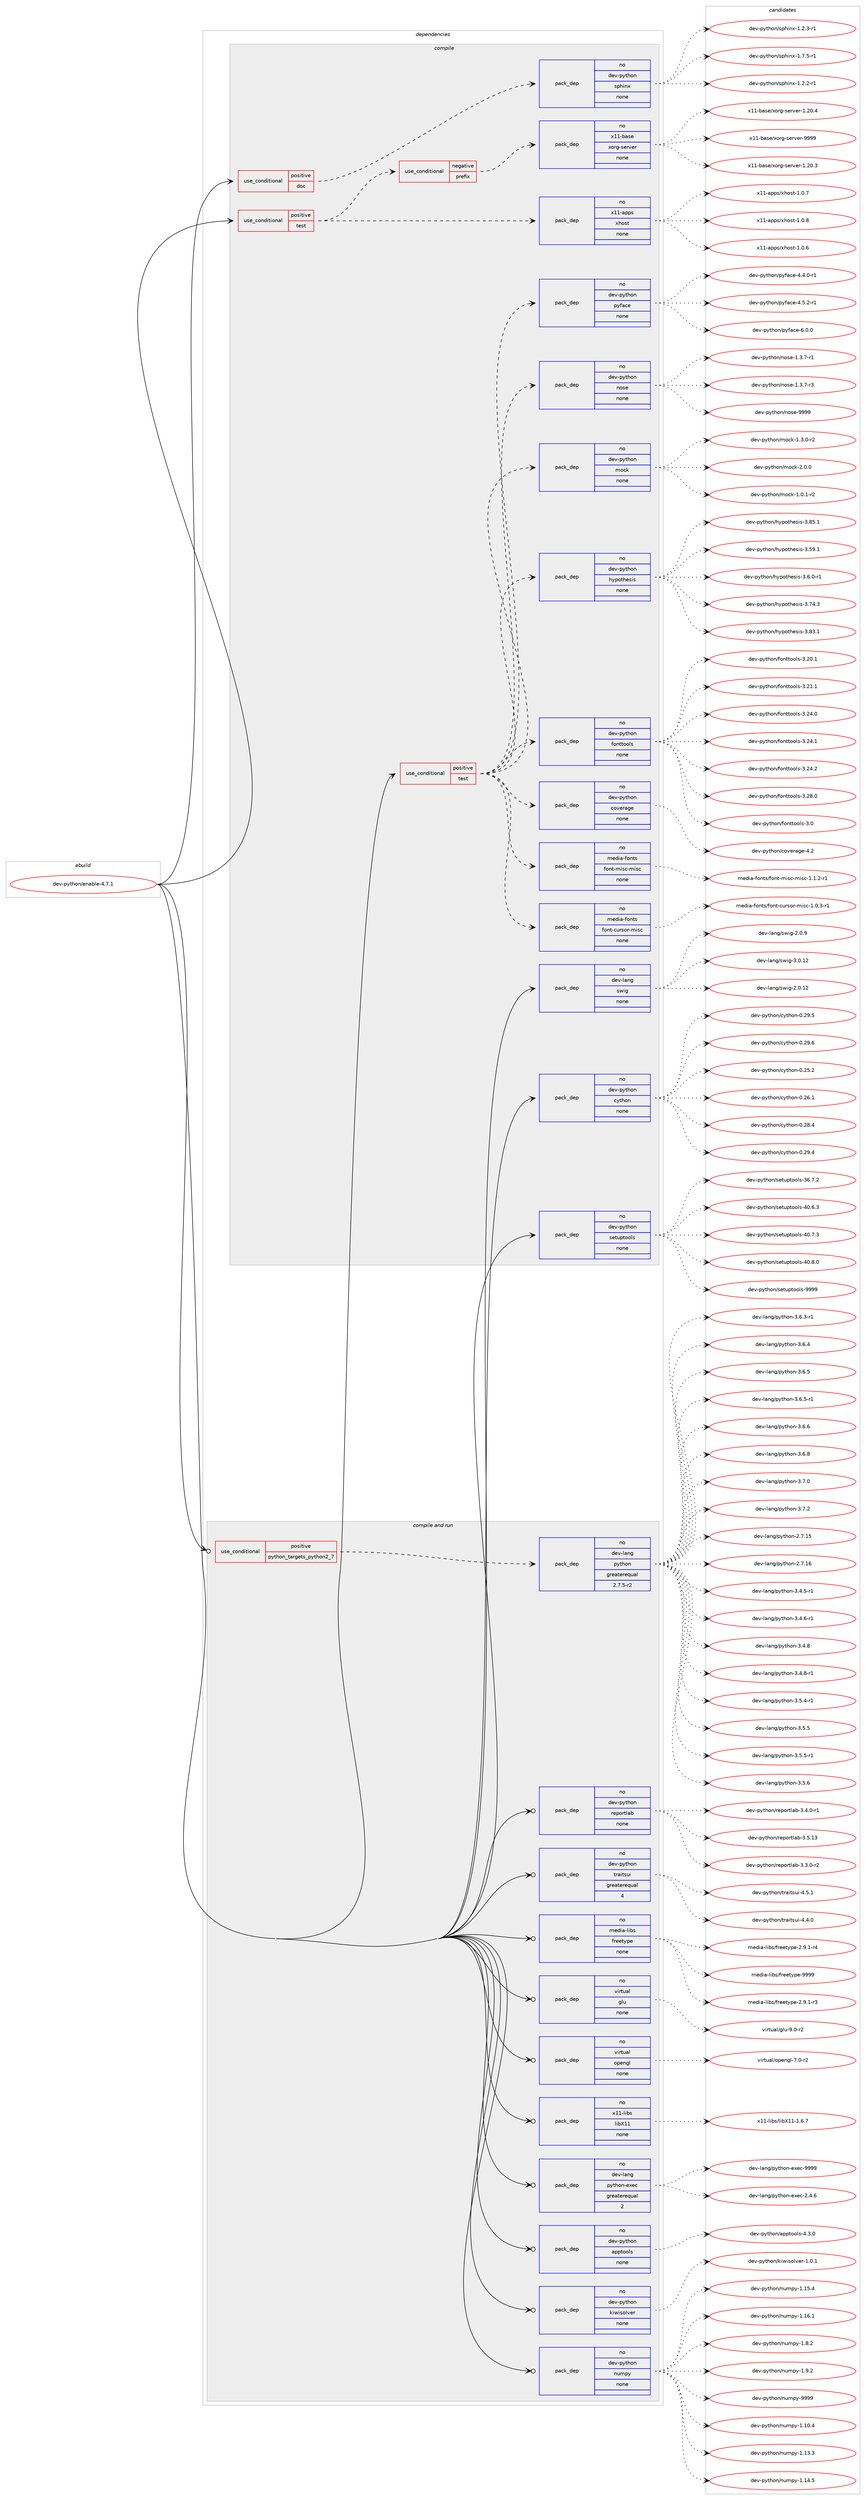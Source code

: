 digraph prolog {

# *************
# Graph options
# *************

newrank=true;
concentrate=true;
compound=true;
graph [rankdir=LR,fontname=Helvetica,fontsize=10,ranksep=1.5];#, ranksep=2.5, nodesep=0.2];
edge  [arrowhead=vee];
node  [fontname=Helvetica,fontsize=10];

# **********
# The ebuild
# **********

subgraph cluster_leftcol {
color=gray;
rank=same;
label=<<i>ebuild</i>>;
id [label="dev-python/enable-4.7.1", color=red, width=4, href="../dev-python/enable-4.7.1.svg"];
}

# ****************
# The dependencies
# ****************

subgraph cluster_midcol {
color=gray;
label=<<i>dependencies</i>>;
subgraph cluster_compile {
fillcolor="#eeeeee";
style=filled;
label=<<i>compile</i>>;
subgraph cond373890 {
dependency1407908 [label=<<TABLE BORDER="0" CELLBORDER="1" CELLSPACING="0" CELLPADDING="4"><TR><TD ROWSPAN="3" CELLPADDING="10">use_conditional</TD></TR><TR><TD>positive</TD></TR><TR><TD>doc</TD></TR></TABLE>>, shape=none, color=red];
subgraph pack1010760 {
dependency1407909 [label=<<TABLE BORDER="0" CELLBORDER="1" CELLSPACING="0" CELLPADDING="4" WIDTH="220"><TR><TD ROWSPAN="6" CELLPADDING="30">pack_dep</TD></TR><TR><TD WIDTH="110">no</TD></TR><TR><TD>dev-python</TD></TR><TR><TD>sphinx</TD></TR><TR><TD>none</TD></TR><TR><TD></TD></TR></TABLE>>, shape=none, color=blue];
}
dependency1407908:e -> dependency1407909:w [weight=20,style="dashed",arrowhead="vee"];
}
id:e -> dependency1407908:w [weight=20,style="solid",arrowhead="vee"];
subgraph cond373891 {
dependency1407910 [label=<<TABLE BORDER="0" CELLBORDER="1" CELLSPACING="0" CELLPADDING="4"><TR><TD ROWSPAN="3" CELLPADDING="10">use_conditional</TD></TR><TR><TD>positive</TD></TR><TR><TD>test</TD></TR></TABLE>>, shape=none, color=red];
subgraph cond373892 {
dependency1407911 [label=<<TABLE BORDER="0" CELLBORDER="1" CELLSPACING="0" CELLPADDING="4"><TR><TD ROWSPAN="3" CELLPADDING="10">use_conditional</TD></TR><TR><TD>negative</TD></TR><TR><TD>prefix</TD></TR></TABLE>>, shape=none, color=red];
subgraph pack1010761 {
dependency1407912 [label=<<TABLE BORDER="0" CELLBORDER="1" CELLSPACING="0" CELLPADDING="4" WIDTH="220"><TR><TD ROWSPAN="6" CELLPADDING="30">pack_dep</TD></TR><TR><TD WIDTH="110">no</TD></TR><TR><TD>x11-base</TD></TR><TR><TD>xorg-server</TD></TR><TR><TD>none</TD></TR><TR><TD></TD></TR></TABLE>>, shape=none, color=blue];
}
dependency1407911:e -> dependency1407912:w [weight=20,style="dashed",arrowhead="vee"];
}
dependency1407910:e -> dependency1407911:w [weight=20,style="dashed",arrowhead="vee"];
subgraph pack1010762 {
dependency1407913 [label=<<TABLE BORDER="0" CELLBORDER="1" CELLSPACING="0" CELLPADDING="4" WIDTH="220"><TR><TD ROWSPAN="6" CELLPADDING="30">pack_dep</TD></TR><TR><TD WIDTH="110">no</TD></TR><TR><TD>x11-apps</TD></TR><TR><TD>xhost</TD></TR><TR><TD>none</TD></TR><TR><TD></TD></TR></TABLE>>, shape=none, color=blue];
}
dependency1407910:e -> dependency1407913:w [weight=20,style="dashed",arrowhead="vee"];
}
id:e -> dependency1407910:w [weight=20,style="solid",arrowhead="vee"];
subgraph cond373893 {
dependency1407914 [label=<<TABLE BORDER="0" CELLBORDER="1" CELLSPACING="0" CELLPADDING="4"><TR><TD ROWSPAN="3" CELLPADDING="10">use_conditional</TD></TR><TR><TD>positive</TD></TR><TR><TD>test</TD></TR></TABLE>>, shape=none, color=red];
subgraph pack1010763 {
dependency1407915 [label=<<TABLE BORDER="0" CELLBORDER="1" CELLSPACING="0" CELLPADDING="4" WIDTH="220"><TR><TD ROWSPAN="6" CELLPADDING="30">pack_dep</TD></TR><TR><TD WIDTH="110">no</TD></TR><TR><TD>dev-python</TD></TR><TR><TD>coverage</TD></TR><TR><TD>none</TD></TR><TR><TD></TD></TR></TABLE>>, shape=none, color=blue];
}
dependency1407914:e -> dependency1407915:w [weight=20,style="dashed",arrowhead="vee"];
subgraph pack1010764 {
dependency1407916 [label=<<TABLE BORDER="0" CELLBORDER="1" CELLSPACING="0" CELLPADDING="4" WIDTH="220"><TR><TD ROWSPAN="6" CELLPADDING="30">pack_dep</TD></TR><TR><TD WIDTH="110">no</TD></TR><TR><TD>dev-python</TD></TR><TR><TD>fonttools</TD></TR><TR><TD>none</TD></TR><TR><TD></TD></TR></TABLE>>, shape=none, color=blue];
}
dependency1407914:e -> dependency1407916:w [weight=20,style="dashed",arrowhead="vee"];
subgraph pack1010765 {
dependency1407917 [label=<<TABLE BORDER="0" CELLBORDER="1" CELLSPACING="0" CELLPADDING="4" WIDTH="220"><TR><TD ROWSPAN="6" CELLPADDING="30">pack_dep</TD></TR><TR><TD WIDTH="110">no</TD></TR><TR><TD>dev-python</TD></TR><TR><TD>hypothesis</TD></TR><TR><TD>none</TD></TR><TR><TD></TD></TR></TABLE>>, shape=none, color=blue];
}
dependency1407914:e -> dependency1407917:w [weight=20,style="dashed",arrowhead="vee"];
subgraph pack1010766 {
dependency1407918 [label=<<TABLE BORDER="0" CELLBORDER="1" CELLSPACING="0" CELLPADDING="4" WIDTH="220"><TR><TD ROWSPAN="6" CELLPADDING="30">pack_dep</TD></TR><TR><TD WIDTH="110">no</TD></TR><TR><TD>dev-python</TD></TR><TR><TD>mock</TD></TR><TR><TD>none</TD></TR><TR><TD></TD></TR></TABLE>>, shape=none, color=blue];
}
dependency1407914:e -> dependency1407918:w [weight=20,style="dashed",arrowhead="vee"];
subgraph pack1010767 {
dependency1407919 [label=<<TABLE BORDER="0" CELLBORDER="1" CELLSPACING="0" CELLPADDING="4" WIDTH="220"><TR><TD ROWSPAN="6" CELLPADDING="30">pack_dep</TD></TR><TR><TD WIDTH="110">no</TD></TR><TR><TD>dev-python</TD></TR><TR><TD>nose</TD></TR><TR><TD>none</TD></TR><TR><TD></TD></TR></TABLE>>, shape=none, color=blue];
}
dependency1407914:e -> dependency1407919:w [weight=20,style="dashed",arrowhead="vee"];
subgraph pack1010768 {
dependency1407920 [label=<<TABLE BORDER="0" CELLBORDER="1" CELLSPACING="0" CELLPADDING="4" WIDTH="220"><TR><TD ROWSPAN="6" CELLPADDING="30">pack_dep</TD></TR><TR><TD WIDTH="110">no</TD></TR><TR><TD>dev-python</TD></TR><TR><TD>pyface</TD></TR><TR><TD>none</TD></TR><TR><TD></TD></TR></TABLE>>, shape=none, color=blue];
}
dependency1407914:e -> dependency1407920:w [weight=20,style="dashed",arrowhead="vee"];
subgraph pack1010769 {
dependency1407921 [label=<<TABLE BORDER="0" CELLBORDER="1" CELLSPACING="0" CELLPADDING="4" WIDTH="220"><TR><TD ROWSPAN="6" CELLPADDING="30">pack_dep</TD></TR><TR><TD WIDTH="110">no</TD></TR><TR><TD>media-fonts</TD></TR><TR><TD>font-cursor-misc</TD></TR><TR><TD>none</TD></TR><TR><TD></TD></TR></TABLE>>, shape=none, color=blue];
}
dependency1407914:e -> dependency1407921:w [weight=20,style="dashed",arrowhead="vee"];
subgraph pack1010770 {
dependency1407922 [label=<<TABLE BORDER="0" CELLBORDER="1" CELLSPACING="0" CELLPADDING="4" WIDTH="220"><TR><TD ROWSPAN="6" CELLPADDING="30">pack_dep</TD></TR><TR><TD WIDTH="110">no</TD></TR><TR><TD>media-fonts</TD></TR><TR><TD>font-misc-misc</TD></TR><TR><TD>none</TD></TR><TR><TD></TD></TR></TABLE>>, shape=none, color=blue];
}
dependency1407914:e -> dependency1407922:w [weight=20,style="dashed",arrowhead="vee"];
}
id:e -> dependency1407914:w [weight=20,style="solid",arrowhead="vee"];
subgraph pack1010771 {
dependency1407923 [label=<<TABLE BORDER="0" CELLBORDER="1" CELLSPACING="0" CELLPADDING="4" WIDTH="220"><TR><TD ROWSPAN="6" CELLPADDING="30">pack_dep</TD></TR><TR><TD WIDTH="110">no</TD></TR><TR><TD>dev-lang</TD></TR><TR><TD>swig</TD></TR><TR><TD>none</TD></TR><TR><TD></TD></TR></TABLE>>, shape=none, color=blue];
}
id:e -> dependency1407923:w [weight=20,style="solid",arrowhead="vee"];
subgraph pack1010772 {
dependency1407924 [label=<<TABLE BORDER="0" CELLBORDER="1" CELLSPACING="0" CELLPADDING="4" WIDTH="220"><TR><TD ROWSPAN="6" CELLPADDING="30">pack_dep</TD></TR><TR><TD WIDTH="110">no</TD></TR><TR><TD>dev-python</TD></TR><TR><TD>cython</TD></TR><TR><TD>none</TD></TR><TR><TD></TD></TR></TABLE>>, shape=none, color=blue];
}
id:e -> dependency1407924:w [weight=20,style="solid",arrowhead="vee"];
subgraph pack1010773 {
dependency1407925 [label=<<TABLE BORDER="0" CELLBORDER="1" CELLSPACING="0" CELLPADDING="4" WIDTH="220"><TR><TD ROWSPAN="6" CELLPADDING="30">pack_dep</TD></TR><TR><TD WIDTH="110">no</TD></TR><TR><TD>dev-python</TD></TR><TR><TD>setuptools</TD></TR><TR><TD>none</TD></TR><TR><TD></TD></TR></TABLE>>, shape=none, color=blue];
}
id:e -> dependency1407925:w [weight=20,style="solid",arrowhead="vee"];
}
subgraph cluster_compileandrun {
fillcolor="#eeeeee";
style=filled;
label=<<i>compile and run</i>>;
subgraph cond373894 {
dependency1407926 [label=<<TABLE BORDER="0" CELLBORDER="1" CELLSPACING="0" CELLPADDING="4"><TR><TD ROWSPAN="3" CELLPADDING="10">use_conditional</TD></TR><TR><TD>positive</TD></TR><TR><TD>python_targets_python2_7</TD></TR></TABLE>>, shape=none, color=red];
subgraph pack1010774 {
dependency1407927 [label=<<TABLE BORDER="0" CELLBORDER="1" CELLSPACING="0" CELLPADDING="4" WIDTH="220"><TR><TD ROWSPAN="6" CELLPADDING="30">pack_dep</TD></TR><TR><TD WIDTH="110">no</TD></TR><TR><TD>dev-lang</TD></TR><TR><TD>python</TD></TR><TR><TD>greaterequal</TD></TR><TR><TD>2.7.5-r2</TD></TR></TABLE>>, shape=none, color=blue];
}
dependency1407926:e -> dependency1407927:w [weight=20,style="dashed",arrowhead="vee"];
}
id:e -> dependency1407926:w [weight=20,style="solid",arrowhead="odotvee"];
subgraph pack1010775 {
dependency1407928 [label=<<TABLE BORDER="0" CELLBORDER="1" CELLSPACING="0" CELLPADDING="4" WIDTH="220"><TR><TD ROWSPAN="6" CELLPADDING="30">pack_dep</TD></TR><TR><TD WIDTH="110">no</TD></TR><TR><TD>dev-lang</TD></TR><TR><TD>python-exec</TD></TR><TR><TD>greaterequal</TD></TR><TR><TD>2</TD></TR></TABLE>>, shape=none, color=blue];
}
id:e -> dependency1407928:w [weight=20,style="solid",arrowhead="odotvee"];
subgraph pack1010776 {
dependency1407929 [label=<<TABLE BORDER="0" CELLBORDER="1" CELLSPACING="0" CELLPADDING="4" WIDTH="220"><TR><TD ROWSPAN="6" CELLPADDING="30">pack_dep</TD></TR><TR><TD WIDTH="110">no</TD></TR><TR><TD>dev-python</TD></TR><TR><TD>apptools</TD></TR><TR><TD>none</TD></TR><TR><TD></TD></TR></TABLE>>, shape=none, color=blue];
}
id:e -> dependency1407929:w [weight=20,style="solid",arrowhead="odotvee"];
subgraph pack1010777 {
dependency1407930 [label=<<TABLE BORDER="0" CELLBORDER="1" CELLSPACING="0" CELLPADDING="4" WIDTH="220"><TR><TD ROWSPAN="6" CELLPADDING="30">pack_dep</TD></TR><TR><TD WIDTH="110">no</TD></TR><TR><TD>dev-python</TD></TR><TR><TD>kiwisolver</TD></TR><TR><TD>none</TD></TR><TR><TD></TD></TR></TABLE>>, shape=none, color=blue];
}
id:e -> dependency1407930:w [weight=20,style="solid",arrowhead="odotvee"];
subgraph pack1010778 {
dependency1407931 [label=<<TABLE BORDER="0" CELLBORDER="1" CELLSPACING="0" CELLPADDING="4" WIDTH="220"><TR><TD ROWSPAN="6" CELLPADDING="30">pack_dep</TD></TR><TR><TD WIDTH="110">no</TD></TR><TR><TD>dev-python</TD></TR><TR><TD>numpy</TD></TR><TR><TD>none</TD></TR><TR><TD></TD></TR></TABLE>>, shape=none, color=blue];
}
id:e -> dependency1407931:w [weight=20,style="solid",arrowhead="odotvee"];
subgraph pack1010779 {
dependency1407932 [label=<<TABLE BORDER="0" CELLBORDER="1" CELLSPACING="0" CELLPADDING="4" WIDTH="220"><TR><TD ROWSPAN="6" CELLPADDING="30">pack_dep</TD></TR><TR><TD WIDTH="110">no</TD></TR><TR><TD>dev-python</TD></TR><TR><TD>reportlab</TD></TR><TR><TD>none</TD></TR><TR><TD></TD></TR></TABLE>>, shape=none, color=blue];
}
id:e -> dependency1407932:w [weight=20,style="solid",arrowhead="odotvee"];
subgraph pack1010780 {
dependency1407933 [label=<<TABLE BORDER="0" CELLBORDER="1" CELLSPACING="0" CELLPADDING="4" WIDTH="220"><TR><TD ROWSPAN="6" CELLPADDING="30">pack_dep</TD></TR><TR><TD WIDTH="110">no</TD></TR><TR><TD>dev-python</TD></TR><TR><TD>traitsui</TD></TR><TR><TD>greaterequal</TD></TR><TR><TD>4</TD></TR></TABLE>>, shape=none, color=blue];
}
id:e -> dependency1407933:w [weight=20,style="solid",arrowhead="odotvee"];
subgraph pack1010781 {
dependency1407934 [label=<<TABLE BORDER="0" CELLBORDER="1" CELLSPACING="0" CELLPADDING="4" WIDTH="220"><TR><TD ROWSPAN="6" CELLPADDING="30">pack_dep</TD></TR><TR><TD WIDTH="110">no</TD></TR><TR><TD>media-libs</TD></TR><TR><TD>freetype</TD></TR><TR><TD>none</TD></TR><TR><TD></TD></TR></TABLE>>, shape=none, color=blue];
}
id:e -> dependency1407934:w [weight=20,style="solid",arrowhead="odotvee"];
subgraph pack1010782 {
dependency1407935 [label=<<TABLE BORDER="0" CELLBORDER="1" CELLSPACING="0" CELLPADDING="4" WIDTH="220"><TR><TD ROWSPAN="6" CELLPADDING="30">pack_dep</TD></TR><TR><TD WIDTH="110">no</TD></TR><TR><TD>virtual</TD></TR><TR><TD>glu</TD></TR><TR><TD>none</TD></TR><TR><TD></TD></TR></TABLE>>, shape=none, color=blue];
}
id:e -> dependency1407935:w [weight=20,style="solid",arrowhead="odotvee"];
subgraph pack1010783 {
dependency1407936 [label=<<TABLE BORDER="0" CELLBORDER="1" CELLSPACING="0" CELLPADDING="4" WIDTH="220"><TR><TD ROWSPAN="6" CELLPADDING="30">pack_dep</TD></TR><TR><TD WIDTH="110">no</TD></TR><TR><TD>virtual</TD></TR><TR><TD>opengl</TD></TR><TR><TD>none</TD></TR><TR><TD></TD></TR></TABLE>>, shape=none, color=blue];
}
id:e -> dependency1407936:w [weight=20,style="solid",arrowhead="odotvee"];
subgraph pack1010784 {
dependency1407937 [label=<<TABLE BORDER="0" CELLBORDER="1" CELLSPACING="0" CELLPADDING="4" WIDTH="220"><TR><TD ROWSPAN="6" CELLPADDING="30">pack_dep</TD></TR><TR><TD WIDTH="110">no</TD></TR><TR><TD>x11-libs</TD></TR><TR><TD>libX11</TD></TR><TR><TD>none</TD></TR><TR><TD></TD></TR></TABLE>>, shape=none, color=blue];
}
id:e -> dependency1407937:w [weight=20,style="solid",arrowhead="odotvee"];
}
subgraph cluster_run {
fillcolor="#eeeeee";
style=filled;
label=<<i>run</i>>;
}
}

# **************
# The candidates
# **************

subgraph cluster_choices {
rank=same;
color=gray;
label=<<i>candidates</i>>;

subgraph choice1010760 {
color=black;
nodesep=1;
choice10010111845112121116104111110471151121041051101204549465046504511449 [label="dev-python/sphinx-1.2.2-r1", color=red, width=4,href="../dev-python/sphinx-1.2.2-r1.svg"];
choice10010111845112121116104111110471151121041051101204549465046514511449 [label="dev-python/sphinx-1.2.3-r1", color=red, width=4,href="../dev-python/sphinx-1.2.3-r1.svg"];
choice10010111845112121116104111110471151121041051101204549465546534511449 [label="dev-python/sphinx-1.7.5-r1", color=red, width=4,href="../dev-python/sphinx-1.7.5-r1.svg"];
dependency1407909:e -> choice10010111845112121116104111110471151121041051101204549465046504511449:w [style=dotted,weight="100"];
dependency1407909:e -> choice10010111845112121116104111110471151121041051101204549465046514511449:w [style=dotted,weight="100"];
dependency1407909:e -> choice10010111845112121116104111110471151121041051101204549465546534511449:w [style=dotted,weight="100"];
}
subgraph choice1010761 {
color=black;
nodesep=1;
choice1204949459897115101471201111141034511510111411810111445494650484651 [label="x11-base/xorg-server-1.20.3", color=red, width=4,href="../x11-base/xorg-server-1.20.3.svg"];
choice1204949459897115101471201111141034511510111411810111445494650484652 [label="x11-base/xorg-server-1.20.4", color=red, width=4,href="../x11-base/xorg-server-1.20.4.svg"];
choice120494945989711510147120111114103451151011141181011144557575757 [label="x11-base/xorg-server-9999", color=red, width=4,href="../x11-base/xorg-server-9999.svg"];
dependency1407912:e -> choice1204949459897115101471201111141034511510111411810111445494650484651:w [style=dotted,weight="100"];
dependency1407912:e -> choice1204949459897115101471201111141034511510111411810111445494650484652:w [style=dotted,weight="100"];
dependency1407912:e -> choice120494945989711510147120111114103451151011141181011144557575757:w [style=dotted,weight="100"];
}
subgraph choice1010762 {
color=black;
nodesep=1;
choice1204949459711211211547120104111115116454946484654 [label="x11-apps/xhost-1.0.6", color=red, width=4,href="../x11-apps/xhost-1.0.6.svg"];
choice1204949459711211211547120104111115116454946484655 [label="x11-apps/xhost-1.0.7", color=red, width=4,href="../x11-apps/xhost-1.0.7.svg"];
choice1204949459711211211547120104111115116454946484656 [label="x11-apps/xhost-1.0.8", color=red, width=4,href="../x11-apps/xhost-1.0.8.svg"];
dependency1407913:e -> choice1204949459711211211547120104111115116454946484654:w [style=dotted,weight="100"];
dependency1407913:e -> choice1204949459711211211547120104111115116454946484655:w [style=dotted,weight="100"];
dependency1407913:e -> choice1204949459711211211547120104111115116454946484656:w [style=dotted,weight="100"];
}
subgraph choice1010763 {
color=black;
nodesep=1;
choice1001011184511212111610411111047991111181011149710310145524650 [label="dev-python/coverage-4.2", color=red, width=4,href="../dev-python/coverage-4.2.svg"];
dependency1407915:e -> choice1001011184511212111610411111047991111181011149710310145524650:w [style=dotted,weight="100"];
}
subgraph choice1010764 {
color=black;
nodesep=1;
choice100101118451121211161041111104710211111011611611111110811545514648 [label="dev-python/fonttools-3.0", color=red, width=4,href="../dev-python/fonttools-3.0.svg"];
choice100101118451121211161041111104710211111011611611111110811545514650484649 [label="dev-python/fonttools-3.20.1", color=red, width=4,href="../dev-python/fonttools-3.20.1.svg"];
choice100101118451121211161041111104710211111011611611111110811545514650494649 [label="dev-python/fonttools-3.21.1", color=red, width=4,href="../dev-python/fonttools-3.21.1.svg"];
choice100101118451121211161041111104710211111011611611111110811545514650524648 [label="dev-python/fonttools-3.24.0", color=red, width=4,href="../dev-python/fonttools-3.24.0.svg"];
choice100101118451121211161041111104710211111011611611111110811545514650524649 [label="dev-python/fonttools-3.24.1", color=red, width=4,href="../dev-python/fonttools-3.24.1.svg"];
choice100101118451121211161041111104710211111011611611111110811545514650524650 [label="dev-python/fonttools-3.24.2", color=red, width=4,href="../dev-python/fonttools-3.24.2.svg"];
choice100101118451121211161041111104710211111011611611111110811545514650564648 [label="dev-python/fonttools-3.28.0", color=red, width=4,href="../dev-python/fonttools-3.28.0.svg"];
dependency1407916:e -> choice100101118451121211161041111104710211111011611611111110811545514648:w [style=dotted,weight="100"];
dependency1407916:e -> choice100101118451121211161041111104710211111011611611111110811545514650484649:w [style=dotted,weight="100"];
dependency1407916:e -> choice100101118451121211161041111104710211111011611611111110811545514650494649:w [style=dotted,weight="100"];
dependency1407916:e -> choice100101118451121211161041111104710211111011611611111110811545514650524648:w [style=dotted,weight="100"];
dependency1407916:e -> choice100101118451121211161041111104710211111011611611111110811545514650524649:w [style=dotted,weight="100"];
dependency1407916:e -> choice100101118451121211161041111104710211111011611611111110811545514650524650:w [style=dotted,weight="100"];
dependency1407916:e -> choice100101118451121211161041111104710211111011611611111110811545514650564648:w [style=dotted,weight="100"];
}
subgraph choice1010765 {
color=black;
nodesep=1;
choice100101118451121211161041111104710412111211111610410111510511545514653574649 [label="dev-python/hypothesis-3.59.1", color=red, width=4,href="../dev-python/hypothesis-3.59.1.svg"];
choice10010111845112121116104111110471041211121111161041011151051154551465446484511449 [label="dev-python/hypothesis-3.6.0-r1", color=red, width=4,href="../dev-python/hypothesis-3.6.0-r1.svg"];
choice100101118451121211161041111104710412111211111610410111510511545514655524651 [label="dev-python/hypothesis-3.74.3", color=red, width=4,href="../dev-python/hypothesis-3.74.3.svg"];
choice100101118451121211161041111104710412111211111610410111510511545514656514649 [label="dev-python/hypothesis-3.83.1", color=red, width=4,href="../dev-python/hypothesis-3.83.1.svg"];
choice100101118451121211161041111104710412111211111610410111510511545514656534649 [label="dev-python/hypothesis-3.85.1", color=red, width=4,href="../dev-python/hypothesis-3.85.1.svg"];
dependency1407917:e -> choice100101118451121211161041111104710412111211111610410111510511545514653574649:w [style=dotted,weight="100"];
dependency1407917:e -> choice10010111845112121116104111110471041211121111161041011151051154551465446484511449:w [style=dotted,weight="100"];
dependency1407917:e -> choice100101118451121211161041111104710412111211111610410111510511545514655524651:w [style=dotted,weight="100"];
dependency1407917:e -> choice100101118451121211161041111104710412111211111610410111510511545514656514649:w [style=dotted,weight="100"];
dependency1407917:e -> choice100101118451121211161041111104710412111211111610410111510511545514656534649:w [style=dotted,weight="100"];
}
subgraph choice1010766 {
color=black;
nodesep=1;
choice1001011184511212111610411111047109111991074549464846494511450 [label="dev-python/mock-1.0.1-r2", color=red, width=4,href="../dev-python/mock-1.0.1-r2.svg"];
choice1001011184511212111610411111047109111991074549465146484511450 [label="dev-python/mock-1.3.0-r2", color=red, width=4,href="../dev-python/mock-1.3.0-r2.svg"];
choice100101118451121211161041111104710911199107455046484648 [label="dev-python/mock-2.0.0", color=red, width=4,href="../dev-python/mock-2.0.0.svg"];
dependency1407918:e -> choice1001011184511212111610411111047109111991074549464846494511450:w [style=dotted,weight="100"];
dependency1407918:e -> choice1001011184511212111610411111047109111991074549465146484511450:w [style=dotted,weight="100"];
dependency1407918:e -> choice100101118451121211161041111104710911199107455046484648:w [style=dotted,weight="100"];
}
subgraph choice1010767 {
color=black;
nodesep=1;
choice10010111845112121116104111110471101111151014549465146554511449 [label="dev-python/nose-1.3.7-r1", color=red, width=4,href="../dev-python/nose-1.3.7-r1.svg"];
choice10010111845112121116104111110471101111151014549465146554511451 [label="dev-python/nose-1.3.7-r3", color=red, width=4,href="../dev-python/nose-1.3.7-r3.svg"];
choice10010111845112121116104111110471101111151014557575757 [label="dev-python/nose-9999", color=red, width=4,href="../dev-python/nose-9999.svg"];
dependency1407919:e -> choice10010111845112121116104111110471101111151014549465146554511449:w [style=dotted,weight="100"];
dependency1407919:e -> choice10010111845112121116104111110471101111151014549465146554511451:w [style=dotted,weight="100"];
dependency1407919:e -> choice10010111845112121116104111110471101111151014557575757:w [style=dotted,weight="100"];
}
subgraph choice1010768 {
color=black;
nodesep=1;
choice100101118451121211161041111104711212110297991014552465246484511449 [label="dev-python/pyface-4.4.0-r1", color=red, width=4,href="../dev-python/pyface-4.4.0-r1.svg"];
choice100101118451121211161041111104711212110297991014552465346504511449 [label="dev-python/pyface-4.5.2-r1", color=red, width=4,href="../dev-python/pyface-4.5.2-r1.svg"];
choice10010111845112121116104111110471121211029799101455446484648 [label="dev-python/pyface-6.0.0", color=red, width=4,href="../dev-python/pyface-6.0.0.svg"];
dependency1407920:e -> choice100101118451121211161041111104711212110297991014552465246484511449:w [style=dotted,weight="100"];
dependency1407920:e -> choice100101118451121211161041111104711212110297991014552465346504511449:w [style=dotted,weight="100"];
dependency1407920:e -> choice10010111845112121116104111110471121211029799101455446484648:w [style=dotted,weight="100"];
}
subgraph choice1010769 {
color=black;
nodesep=1;
choice109101100105974510211111011611547102111110116459911711411511111445109105115994549464846514511449 [label="media-fonts/font-cursor-misc-1.0.3-r1", color=red, width=4,href="../media-fonts/font-cursor-misc-1.0.3-r1.svg"];
dependency1407921:e -> choice109101100105974510211111011611547102111110116459911711411511111445109105115994549464846514511449:w [style=dotted,weight="100"];
}
subgraph choice1010770 {
color=black;
nodesep=1;
choice109101100105974510211111011611547102111110116451091051159945109105115994549464946504511449 [label="media-fonts/font-misc-misc-1.1.2-r1", color=red, width=4,href="../media-fonts/font-misc-misc-1.1.2-r1.svg"];
dependency1407922:e -> choice109101100105974510211111011611547102111110116451091051159945109105115994549464946504511449:w [style=dotted,weight="100"];
}
subgraph choice1010771 {
color=black;
nodesep=1;
choice10010111845108971101034711511910510345504648464950 [label="dev-lang/swig-2.0.12", color=red, width=4,href="../dev-lang/swig-2.0.12.svg"];
choice100101118451089711010347115119105103455046484657 [label="dev-lang/swig-2.0.9", color=red, width=4,href="../dev-lang/swig-2.0.9.svg"];
choice10010111845108971101034711511910510345514648464950 [label="dev-lang/swig-3.0.12", color=red, width=4,href="../dev-lang/swig-3.0.12.svg"];
dependency1407923:e -> choice10010111845108971101034711511910510345504648464950:w [style=dotted,weight="100"];
dependency1407923:e -> choice100101118451089711010347115119105103455046484657:w [style=dotted,weight="100"];
dependency1407923:e -> choice10010111845108971101034711511910510345514648464950:w [style=dotted,weight="100"];
}
subgraph choice1010772 {
color=black;
nodesep=1;
choice10010111845112121116104111110479912111610411111045484650534650 [label="dev-python/cython-0.25.2", color=red, width=4,href="../dev-python/cython-0.25.2.svg"];
choice10010111845112121116104111110479912111610411111045484650544649 [label="dev-python/cython-0.26.1", color=red, width=4,href="../dev-python/cython-0.26.1.svg"];
choice10010111845112121116104111110479912111610411111045484650564652 [label="dev-python/cython-0.28.4", color=red, width=4,href="../dev-python/cython-0.28.4.svg"];
choice10010111845112121116104111110479912111610411111045484650574652 [label="dev-python/cython-0.29.4", color=red, width=4,href="../dev-python/cython-0.29.4.svg"];
choice10010111845112121116104111110479912111610411111045484650574653 [label="dev-python/cython-0.29.5", color=red, width=4,href="../dev-python/cython-0.29.5.svg"];
choice10010111845112121116104111110479912111610411111045484650574654 [label="dev-python/cython-0.29.6", color=red, width=4,href="../dev-python/cython-0.29.6.svg"];
dependency1407924:e -> choice10010111845112121116104111110479912111610411111045484650534650:w [style=dotted,weight="100"];
dependency1407924:e -> choice10010111845112121116104111110479912111610411111045484650544649:w [style=dotted,weight="100"];
dependency1407924:e -> choice10010111845112121116104111110479912111610411111045484650564652:w [style=dotted,weight="100"];
dependency1407924:e -> choice10010111845112121116104111110479912111610411111045484650574652:w [style=dotted,weight="100"];
dependency1407924:e -> choice10010111845112121116104111110479912111610411111045484650574653:w [style=dotted,weight="100"];
dependency1407924:e -> choice10010111845112121116104111110479912111610411111045484650574654:w [style=dotted,weight="100"];
}
subgraph choice1010773 {
color=black;
nodesep=1;
choice100101118451121211161041111104711510111611711211611111110811545515446554650 [label="dev-python/setuptools-36.7.2", color=red, width=4,href="../dev-python/setuptools-36.7.2.svg"];
choice100101118451121211161041111104711510111611711211611111110811545524846544651 [label="dev-python/setuptools-40.6.3", color=red, width=4,href="../dev-python/setuptools-40.6.3.svg"];
choice100101118451121211161041111104711510111611711211611111110811545524846554651 [label="dev-python/setuptools-40.7.3", color=red, width=4,href="../dev-python/setuptools-40.7.3.svg"];
choice100101118451121211161041111104711510111611711211611111110811545524846564648 [label="dev-python/setuptools-40.8.0", color=red, width=4,href="../dev-python/setuptools-40.8.0.svg"];
choice10010111845112121116104111110471151011161171121161111111081154557575757 [label="dev-python/setuptools-9999", color=red, width=4,href="../dev-python/setuptools-9999.svg"];
dependency1407925:e -> choice100101118451121211161041111104711510111611711211611111110811545515446554650:w [style=dotted,weight="100"];
dependency1407925:e -> choice100101118451121211161041111104711510111611711211611111110811545524846544651:w [style=dotted,weight="100"];
dependency1407925:e -> choice100101118451121211161041111104711510111611711211611111110811545524846554651:w [style=dotted,weight="100"];
dependency1407925:e -> choice100101118451121211161041111104711510111611711211611111110811545524846564648:w [style=dotted,weight="100"];
dependency1407925:e -> choice10010111845112121116104111110471151011161171121161111111081154557575757:w [style=dotted,weight="100"];
}
subgraph choice1010774 {
color=black;
nodesep=1;
choice10010111845108971101034711212111610411111045504655464953 [label="dev-lang/python-2.7.15", color=red, width=4,href="../dev-lang/python-2.7.15.svg"];
choice10010111845108971101034711212111610411111045504655464954 [label="dev-lang/python-2.7.16", color=red, width=4,href="../dev-lang/python-2.7.16.svg"];
choice1001011184510897110103471121211161041111104551465246534511449 [label="dev-lang/python-3.4.5-r1", color=red, width=4,href="../dev-lang/python-3.4.5-r1.svg"];
choice1001011184510897110103471121211161041111104551465246544511449 [label="dev-lang/python-3.4.6-r1", color=red, width=4,href="../dev-lang/python-3.4.6-r1.svg"];
choice100101118451089711010347112121116104111110455146524656 [label="dev-lang/python-3.4.8", color=red, width=4,href="../dev-lang/python-3.4.8.svg"];
choice1001011184510897110103471121211161041111104551465246564511449 [label="dev-lang/python-3.4.8-r1", color=red, width=4,href="../dev-lang/python-3.4.8-r1.svg"];
choice1001011184510897110103471121211161041111104551465346524511449 [label="dev-lang/python-3.5.4-r1", color=red, width=4,href="../dev-lang/python-3.5.4-r1.svg"];
choice100101118451089711010347112121116104111110455146534653 [label="dev-lang/python-3.5.5", color=red, width=4,href="../dev-lang/python-3.5.5.svg"];
choice1001011184510897110103471121211161041111104551465346534511449 [label="dev-lang/python-3.5.5-r1", color=red, width=4,href="../dev-lang/python-3.5.5-r1.svg"];
choice100101118451089711010347112121116104111110455146534654 [label="dev-lang/python-3.5.6", color=red, width=4,href="../dev-lang/python-3.5.6.svg"];
choice1001011184510897110103471121211161041111104551465446514511449 [label="dev-lang/python-3.6.3-r1", color=red, width=4,href="../dev-lang/python-3.6.3-r1.svg"];
choice100101118451089711010347112121116104111110455146544652 [label="dev-lang/python-3.6.4", color=red, width=4,href="../dev-lang/python-3.6.4.svg"];
choice100101118451089711010347112121116104111110455146544653 [label="dev-lang/python-3.6.5", color=red, width=4,href="../dev-lang/python-3.6.5.svg"];
choice1001011184510897110103471121211161041111104551465446534511449 [label="dev-lang/python-3.6.5-r1", color=red, width=4,href="../dev-lang/python-3.6.5-r1.svg"];
choice100101118451089711010347112121116104111110455146544654 [label="dev-lang/python-3.6.6", color=red, width=4,href="../dev-lang/python-3.6.6.svg"];
choice100101118451089711010347112121116104111110455146544656 [label="dev-lang/python-3.6.8", color=red, width=4,href="../dev-lang/python-3.6.8.svg"];
choice100101118451089711010347112121116104111110455146554648 [label="dev-lang/python-3.7.0", color=red, width=4,href="../dev-lang/python-3.7.0.svg"];
choice100101118451089711010347112121116104111110455146554650 [label="dev-lang/python-3.7.2", color=red, width=4,href="../dev-lang/python-3.7.2.svg"];
dependency1407927:e -> choice10010111845108971101034711212111610411111045504655464953:w [style=dotted,weight="100"];
dependency1407927:e -> choice10010111845108971101034711212111610411111045504655464954:w [style=dotted,weight="100"];
dependency1407927:e -> choice1001011184510897110103471121211161041111104551465246534511449:w [style=dotted,weight="100"];
dependency1407927:e -> choice1001011184510897110103471121211161041111104551465246544511449:w [style=dotted,weight="100"];
dependency1407927:e -> choice100101118451089711010347112121116104111110455146524656:w [style=dotted,weight="100"];
dependency1407927:e -> choice1001011184510897110103471121211161041111104551465246564511449:w [style=dotted,weight="100"];
dependency1407927:e -> choice1001011184510897110103471121211161041111104551465346524511449:w [style=dotted,weight="100"];
dependency1407927:e -> choice100101118451089711010347112121116104111110455146534653:w [style=dotted,weight="100"];
dependency1407927:e -> choice1001011184510897110103471121211161041111104551465346534511449:w [style=dotted,weight="100"];
dependency1407927:e -> choice100101118451089711010347112121116104111110455146534654:w [style=dotted,weight="100"];
dependency1407927:e -> choice1001011184510897110103471121211161041111104551465446514511449:w [style=dotted,weight="100"];
dependency1407927:e -> choice100101118451089711010347112121116104111110455146544652:w [style=dotted,weight="100"];
dependency1407927:e -> choice100101118451089711010347112121116104111110455146544653:w [style=dotted,weight="100"];
dependency1407927:e -> choice1001011184510897110103471121211161041111104551465446534511449:w [style=dotted,weight="100"];
dependency1407927:e -> choice100101118451089711010347112121116104111110455146544654:w [style=dotted,weight="100"];
dependency1407927:e -> choice100101118451089711010347112121116104111110455146544656:w [style=dotted,weight="100"];
dependency1407927:e -> choice100101118451089711010347112121116104111110455146554648:w [style=dotted,weight="100"];
dependency1407927:e -> choice100101118451089711010347112121116104111110455146554650:w [style=dotted,weight="100"];
}
subgraph choice1010775 {
color=black;
nodesep=1;
choice1001011184510897110103471121211161041111104510112010199455046524654 [label="dev-lang/python-exec-2.4.6", color=red, width=4,href="../dev-lang/python-exec-2.4.6.svg"];
choice10010111845108971101034711212111610411111045101120101994557575757 [label="dev-lang/python-exec-9999", color=red, width=4,href="../dev-lang/python-exec-9999.svg"];
dependency1407928:e -> choice1001011184510897110103471121211161041111104510112010199455046524654:w [style=dotted,weight="100"];
dependency1407928:e -> choice10010111845108971101034711212111610411111045101120101994557575757:w [style=dotted,weight="100"];
}
subgraph choice1010776 {
color=black;
nodesep=1;
choice100101118451121211161041111104797112112116111111108115455246514648 [label="dev-python/apptools-4.3.0", color=red, width=4,href="../dev-python/apptools-4.3.0.svg"];
dependency1407929:e -> choice100101118451121211161041111104797112112116111111108115455246514648:w [style=dotted,weight="100"];
}
subgraph choice1010777 {
color=black;
nodesep=1;
choice1001011184511212111610411111047107105119105115111108118101114454946484649 [label="dev-python/kiwisolver-1.0.1", color=red, width=4,href="../dev-python/kiwisolver-1.0.1.svg"];
dependency1407930:e -> choice1001011184511212111610411111047107105119105115111108118101114454946484649:w [style=dotted,weight="100"];
}
subgraph choice1010778 {
color=black;
nodesep=1;
choice100101118451121211161041111104711011710911212145494649484652 [label="dev-python/numpy-1.10.4", color=red, width=4,href="../dev-python/numpy-1.10.4.svg"];
choice100101118451121211161041111104711011710911212145494649514651 [label="dev-python/numpy-1.13.3", color=red, width=4,href="../dev-python/numpy-1.13.3.svg"];
choice100101118451121211161041111104711011710911212145494649524653 [label="dev-python/numpy-1.14.5", color=red, width=4,href="../dev-python/numpy-1.14.5.svg"];
choice100101118451121211161041111104711011710911212145494649534652 [label="dev-python/numpy-1.15.4", color=red, width=4,href="../dev-python/numpy-1.15.4.svg"];
choice100101118451121211161041111104711011710911212145494649544649 [label="dev-python/numpy-1.16.1", color=red, width=4,href="../dev-python/numpy-1.16.1.svg"];
choice1001011184511212111610411111047110117109112121454946564650 [label="dev-python/numpy-1.8.2", color=red, width=4,href="../dev-python/numpy-1.8.2.svg"];
choice1001011184511212111610411111047110117109112121454946574650 [label="dev-python/numpy-1.9.2", color=red, width=4,href="../dev-python/numpy-1.9.2.svg"];
choice10010111845112121116104111110471101171091121214557575757 [label="dev-python/numpy-9999", color=red, width=4,href="../dev-python/numpy-9999.svg"];
dependency1407931:e -> choice100101118451121211161041111104711011710911212145494649484652:w [style=dotted,weight="100"];
dependency1407931:e -> choice100101118451121211161041111104711011710911212145494649514651:w [style=dotted,weight="100"];
dependency1407931:e -> choice100101118451121211161041111104711011710911212145494649524653:w [style=dotted,weight="100"];
dependency1407931:e -> choice100101118451121211161041111104711011710911212145494649534652:w [style=dotted,weight="100"];
dependency1407931:e -> choice100101118451121211161041111104711011710911212145494649544649:w [style=dotted,weight="100"];
dependency1407931:e -> choice1001011184511212111610411111047110117109112121454946564650:w [style=dotted,weight="100"];
dependency1407931:e -> choice1001011184511212111610411111047110117109112121454946574650:w [style=dotted,weight="100"];
dependency1407931:e -> choice10010111845112121116104111110471101171091121214557575757:w [style=dotted,weight="100"];
}
subgraph choice1010779 {
color=black;
nodesep=1;
choice100101118451121211161041111104711410111211111411610897984551465146484511450 [label="dev-python/reportlab-3.3.0-r2", color=red, width=4,href="../dev-python/reportlab-3.3.0-r2.svg"];
choice100101118451121211161041111104711410111211111411610897984551465246484511449 [label="dev-python/reportlab-3.4.0-r1", color=red, width=4,href="../dev-python/reportlab-3.4.0-r1.svg"];
choice1001011184511212111610411111047114101112111114116108979845514653464951 [label="dev-python/reportlab-3.5.13", color=red, width=4,href="../dev-python/reportlab-3.5.13.svg"];
dependency1407932:e -> choice100101118451121211161041111104711410111211111411610897984551465146484511450:w [style=dotted,weight="100"];
dependency1407932:e -> choice100101118451121211161041111104711410111211111411610897984551465246484511449:w [style=dotted,weight="100"];
dependency1407932:e -> choice1001011184511212111610411111047114101112111114116108979845514653464951:w [style=dotted,weight="100"];
}
subgraph choice1010780 {
color=black;
nodesep=1;
choice100101118451121211161041111104711611497105116115117105455246524648 [label="dev-python/traitsui-4.4.0", color=red, width=4,href="../dev-python/traitsui-4.4.0.svg"];
choice100101118451121211161041111104711611497105116115117105455246534649 [label="dev-python/traitsui-4.5.1", color=red, width=4,href="../dev-python/traitsui-4.5.1.svg"];
dependency1407933:e -> choice100101118451121211161041111104711611497105116115117105455246524648:w [style=dotted,weight="100"];
dependency1407933:e -> choice100101118451121211161041111104711611497105116115117105455246534649:w [style=dotted,weight="100"];
}
subgraph choice1010781 {
color=black;
nodesep=1;
choice109101100105974510810598115471021141011011161211121014550465746494511451 [label="media-libs/freetype-2.9.1-r3", color=red, width=4,href="../media-libs/freetype-2.9.1-r3.svg"];
choice109101100105974510810598115471021141011011161211121014550465746494511452 [label="media-libs/freetype-2.9.1-r4", color=red, width=4,href="../media-libs/freetype-2.9.1-r4.svg"];
choice109101100105974510810598115471021141011011161211121014557575757 [label="media-libs/freetype-9999", color=red, width=4,href="../media-libs/freetype-9999.svg"];
dependency1407934:e -> choice109101100105974510810598115471021141011011161211121014550465746494511451:w [style=dotted,weight="100"];
dependency1407934:e -> choice109101100105974510810598115471021141011011161211121014550465746494511452:w [style=dotted,weight="100"];
dependency1407934:e -> choice109101100105974510810598115471021141011011161211121014557575757:w [style=dotted,weight="100"];
}
subgraph choice1010782 {
color=black;
nodesep=1;
choice1181051141161179710847103108117455746484511450 [label="virtual/glu-9.0-r2", color=red, width=4,href="../virtual/glu-9.0-r2.svg"];
dependency1407935:e -> choice1181051141161179710847103108117455746484511450:w [style=dotted,weight="100"];
}
subgraph choice1010783 {
color=black;
nodesep=1;
choice1181051141161179710847111112101110103108455546484511450 [label="virtual/opengl-7.0-r2", color=red, width=4,href="../virtual/opengl-7.0-r2.svg"];
dependency1407936:e -> choice1181051141161179710847111112101110103108455546484511450:w [style=dotted,weight="100"];
}
subgraph choice1010784 {
color=black;
nodesep=1;
choice120494945108105981154710810598884949454946544655 [label="x11-libs/libX11-1.6.7", color=red, width=4,href="../x11-libs/libX11-1.6.7.svg"];
dependency1407937:e -> choice120494945108105981154710810598884949454946544655:w [style=dotted,weight="100"];
}
}

}
